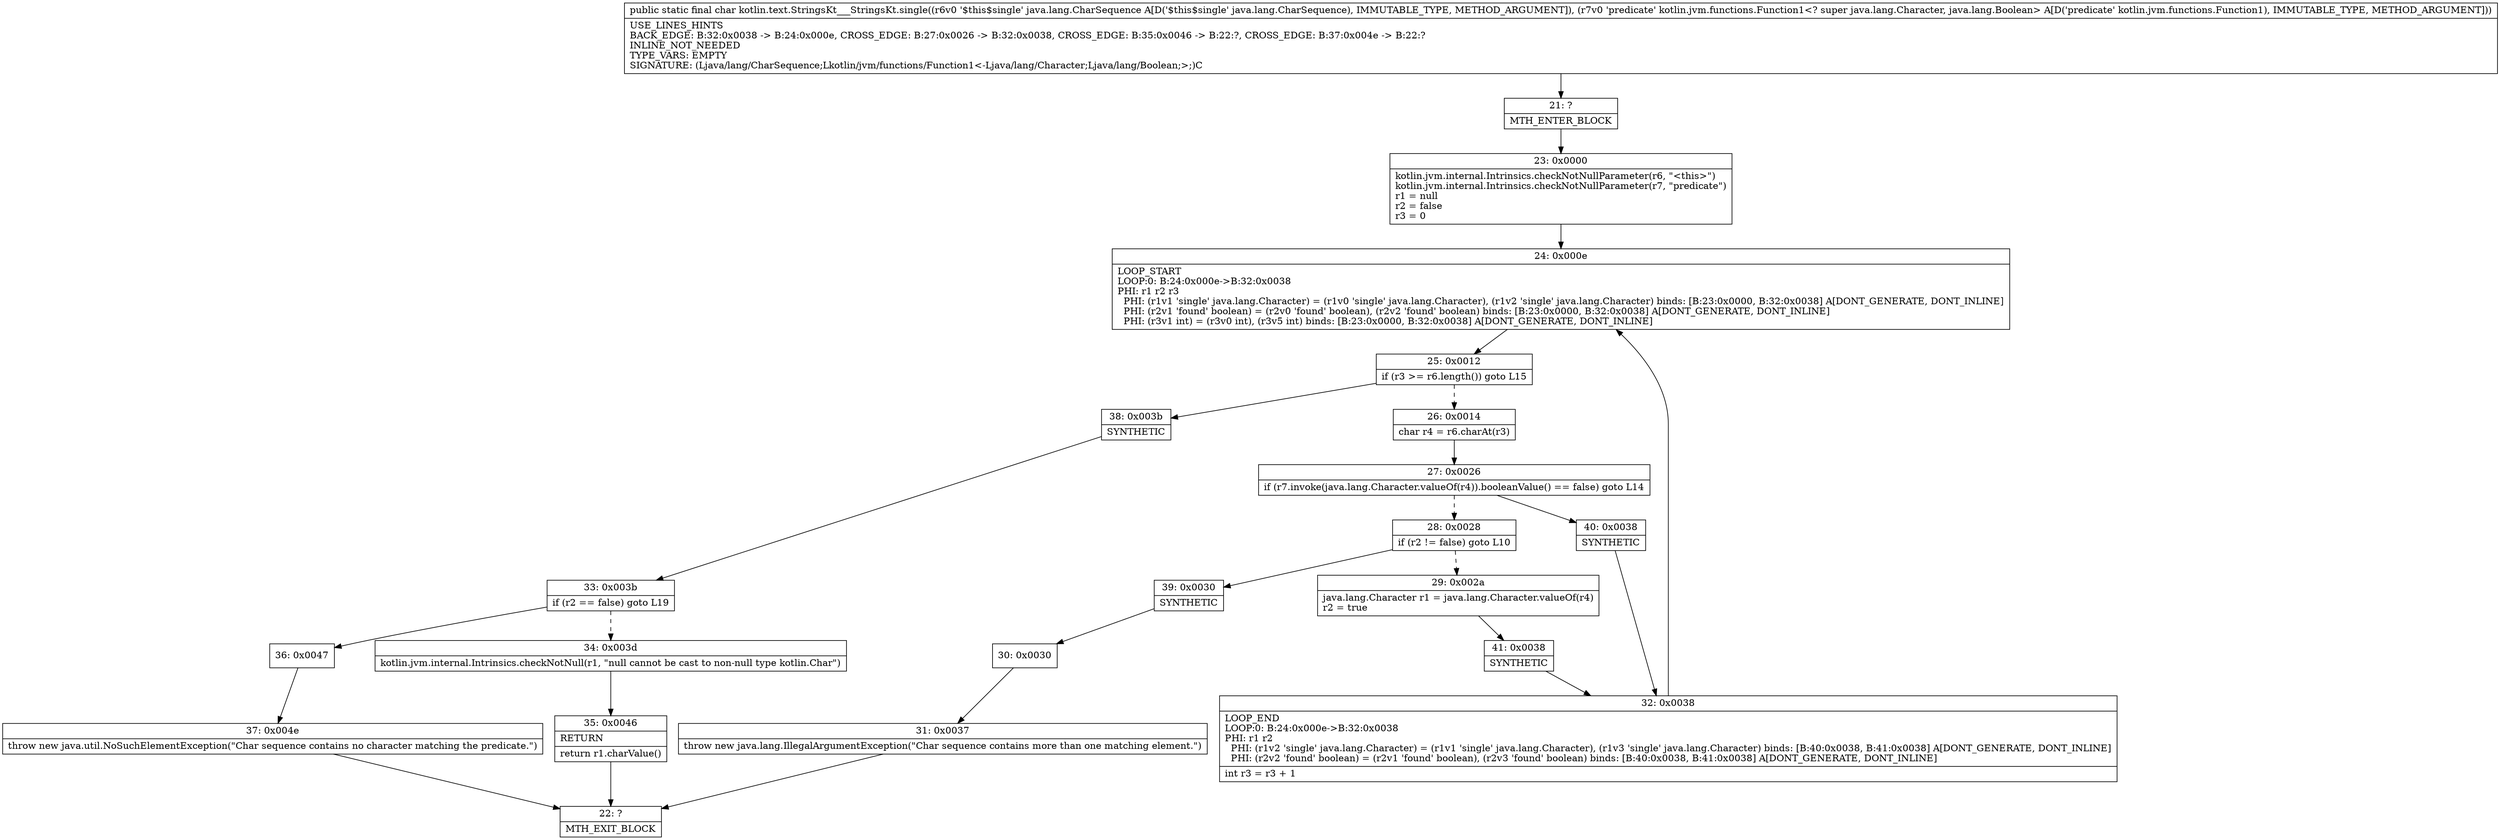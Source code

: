 digraph "CFG forkotlin.text.StringsKt___StringsKt.single(Ljava\/lang\/CharSequence;Lkotlin\/jvm\/functions\/Function1;)C" {
Node_21 [shape=record,label="{21\:\ ?|MTH_ENTER_BLOCK\l}"];
Node_23 [shape=record,label="{23\:\ 0x0000|kotlin.jvm.internal.Intrinsics.checkNotNullParameter(r6, \"\<this\>\")\lkotlin.jvm.internal.Intrinsics.checkNotNullParameter(r7, \"predicate\")\lr1 = null\lr2 = false\lr3 = 0\l}"];
Node_24 [shape=record,label="{24\:\ 0x000e|LOOP_START\lLOOP:0: B:24:0x000e\-\>B:32:0x0038\lPHI: r1 r2 r3 \l  PHI: (r1v1 'single' java.lang.Character) = (r1v0 'single' java.lang.Character), (r1v2 'single' java.lang.Character) binds: [B:23:0x0000, B:32:0x0038] A[DONT_GENERATE, DONT_INLINE]\l  PHI: (r2v1 'found' boolean) = (r2v0 'found' boolean), (r2v2 'found' boolean) binds: [B:23:0x0000, B:32:0x0038] A[DONT_GENERATE, DONT_INLINE]\l  PHI: (r3v1 int) = (r3v0 int), (r3v5 int) binds: [B:23:0x0000, B:32:0x0038] A[DONT_GENERATE, DONT_INLINE]\l}"];
Node_25 [shape=record,label="{25\:\ 0x0012|if (r3 \>= r6.length()) goto L15\l}"];
Node_26 [shape=record,label="{26\:\ 0x0014|char r4 = r6.charAt(r3)\l}"];
Node_27 [shape=record,label="{27\:\ 0x0026|if (r7.invoke(java.lang.Character.valueOf(r4)).booleanValue() == false) goto L14\l}"];
Node_28 [shape=record,label="{28\:\ 0x0028|if (r2 != false) goto L10\l}"];
Node_29 [shape=record,label="{29\:\ 0x002a|java.lang.Character r1 = java.lang.Character.valueOf(r4)\lr2 = true\l}"];
Node_41 [shape=record,label="{41\:\ 0x0038|SYNTHETIC\l}"];
Node_32 [shape=record,label="{32\:\ 0x0038|LOOP_END\lLOOP:0: B:24:0x000e\-\>B:32:0x0038\lPHI: r1 r2 \l  PHI: (r1v2 'single' java.lang.Character) = (r1v1 'single' java.lang.Character), (r1v3 'single' java.lang.Character) binds: [B:40:0x0038, B:41:0x0038] A[DONT_GENERATE, DONT_INLINE]\l  PHI: (r2v2 'found' boolean) = (r2v1 'found' boolean), (r2v3 'found' boolean) binds: [B:40:0x0038, B:41:0x0038] A[DONT_GENERATE, DONT_INLINE]\l|int r3 = r3 + 1\l}"];
Node_39 [shape=record,label="{39\:\ 0x0030|SYNTHETIC\l}"];
Node_30 [shape=record,label="{30\:\ 0x0030}"];
Node_31 [shape=record,label="{31\:\ 0x0037|throw new java.lang.IllegalArgumentException(\"Char sequence contains more than one matching element.\")\l}"];
Node_22 [shape=record,label="{22\:\ ?|MTH_EXIT_BLOCK\l}"];
Node_40 [shape=record,label="{40\:\ 0x0038|SYNTHETIC\l}"];
Node_38 [shape=record,label="{38\:\ 0x003b|SYNTHETIC\l}"];
Node_33 [shape=record,label="{33\:\ 0x003b|if (r2 == false) goto L19\l}"];
Node_34 [shape=record,label="{34\:\ 0x003d|kotlin.jvm.internal.Intrinsics.checkNotNull(r1, \"null cannot be cast to non\-null type kotlin.Char\")\l}"];
Node_35 [shape=record,label="{35\:\ 0x0046|RETURN\l|return r1.charValue()\l}"];
Node_36 [shape=record,label="{36\:\ 0x0047}"];
Node_37 [shape=record,label="{37\:\ 0x004e|throw new java.util.NoSuchElementException(\"Char sequence contains no character matching the predicate.\")\l}"];
MethodNode[shape=record,label="{public static final char kotlin.text.StringsKt___StringsKt.single((r6v0 '$this$single' java.lang.CharSequence A[D('$this$single' java.lang.CharSequence), IMMUTABLE_TYPE, METHOD_ARGUMENT]), (r7v0 'predicate' kotlin.jvm.functions.Function1\<? super java.lang.Character, java.lang.Boolean\> A[D('predicate' kotlin.jvm.functions.Function1), IMMUTABLE_TYPE, METHOD_ARGUMENT]))  | USE_LINES_HINTS\lBACK_EDGE: B:32:0x0038 \-\> B:24:0x000e, CROSS_EDGE: B:27:0x0026 \-\> B:32:0x0038, CROSS_EDGE: B:35:0x0046 \-\> B:22:?, CROSS_EDGE: B:37:0x004e \-\> B:22:?\lINLINE_NOT_NEEDED\lTYPE_VARS: EMPTY\lSIGNATURE: (Ljava\/lang\/CharSequence;Lkotlin\/jvm\/functions\/Function1\<\-Ljava\/lang\/Character;Ljava\/lang\/Boolean;\>;)C\l}"];
MethodNode -> Node_21;Node_21 -> Node_23;
Node_23 -> Node_24;
Node_24 -> Node_25;
Node_25 -> Node_26[style=dashed];
Node_25 -> Node_38;
Node_26 -> Node_27;
Node_27 -> Node_28[style=dashed];
Node_27 -> Node_40;
Node_28 -> Node_29[style=dashed];
Node_28 -> Node_39;
Node_29 -> Node_41;
Node_41 -> Node_32;
Node_32 -> Node_24;
Node_39 -> Node_30;
Node_30 -> Node_31;
Node_31 -> Node_22;
Node_40 -> Node_32;
Node_38 -> Node_33;
Node_33 -> Node_34[style=dashed];
Node_33 -> Node_36;
Node_34 -> Node_35;
Node_35 -> Node_22;
Node_36 -> Node_37;
Node_37 -> Node_22;
}

